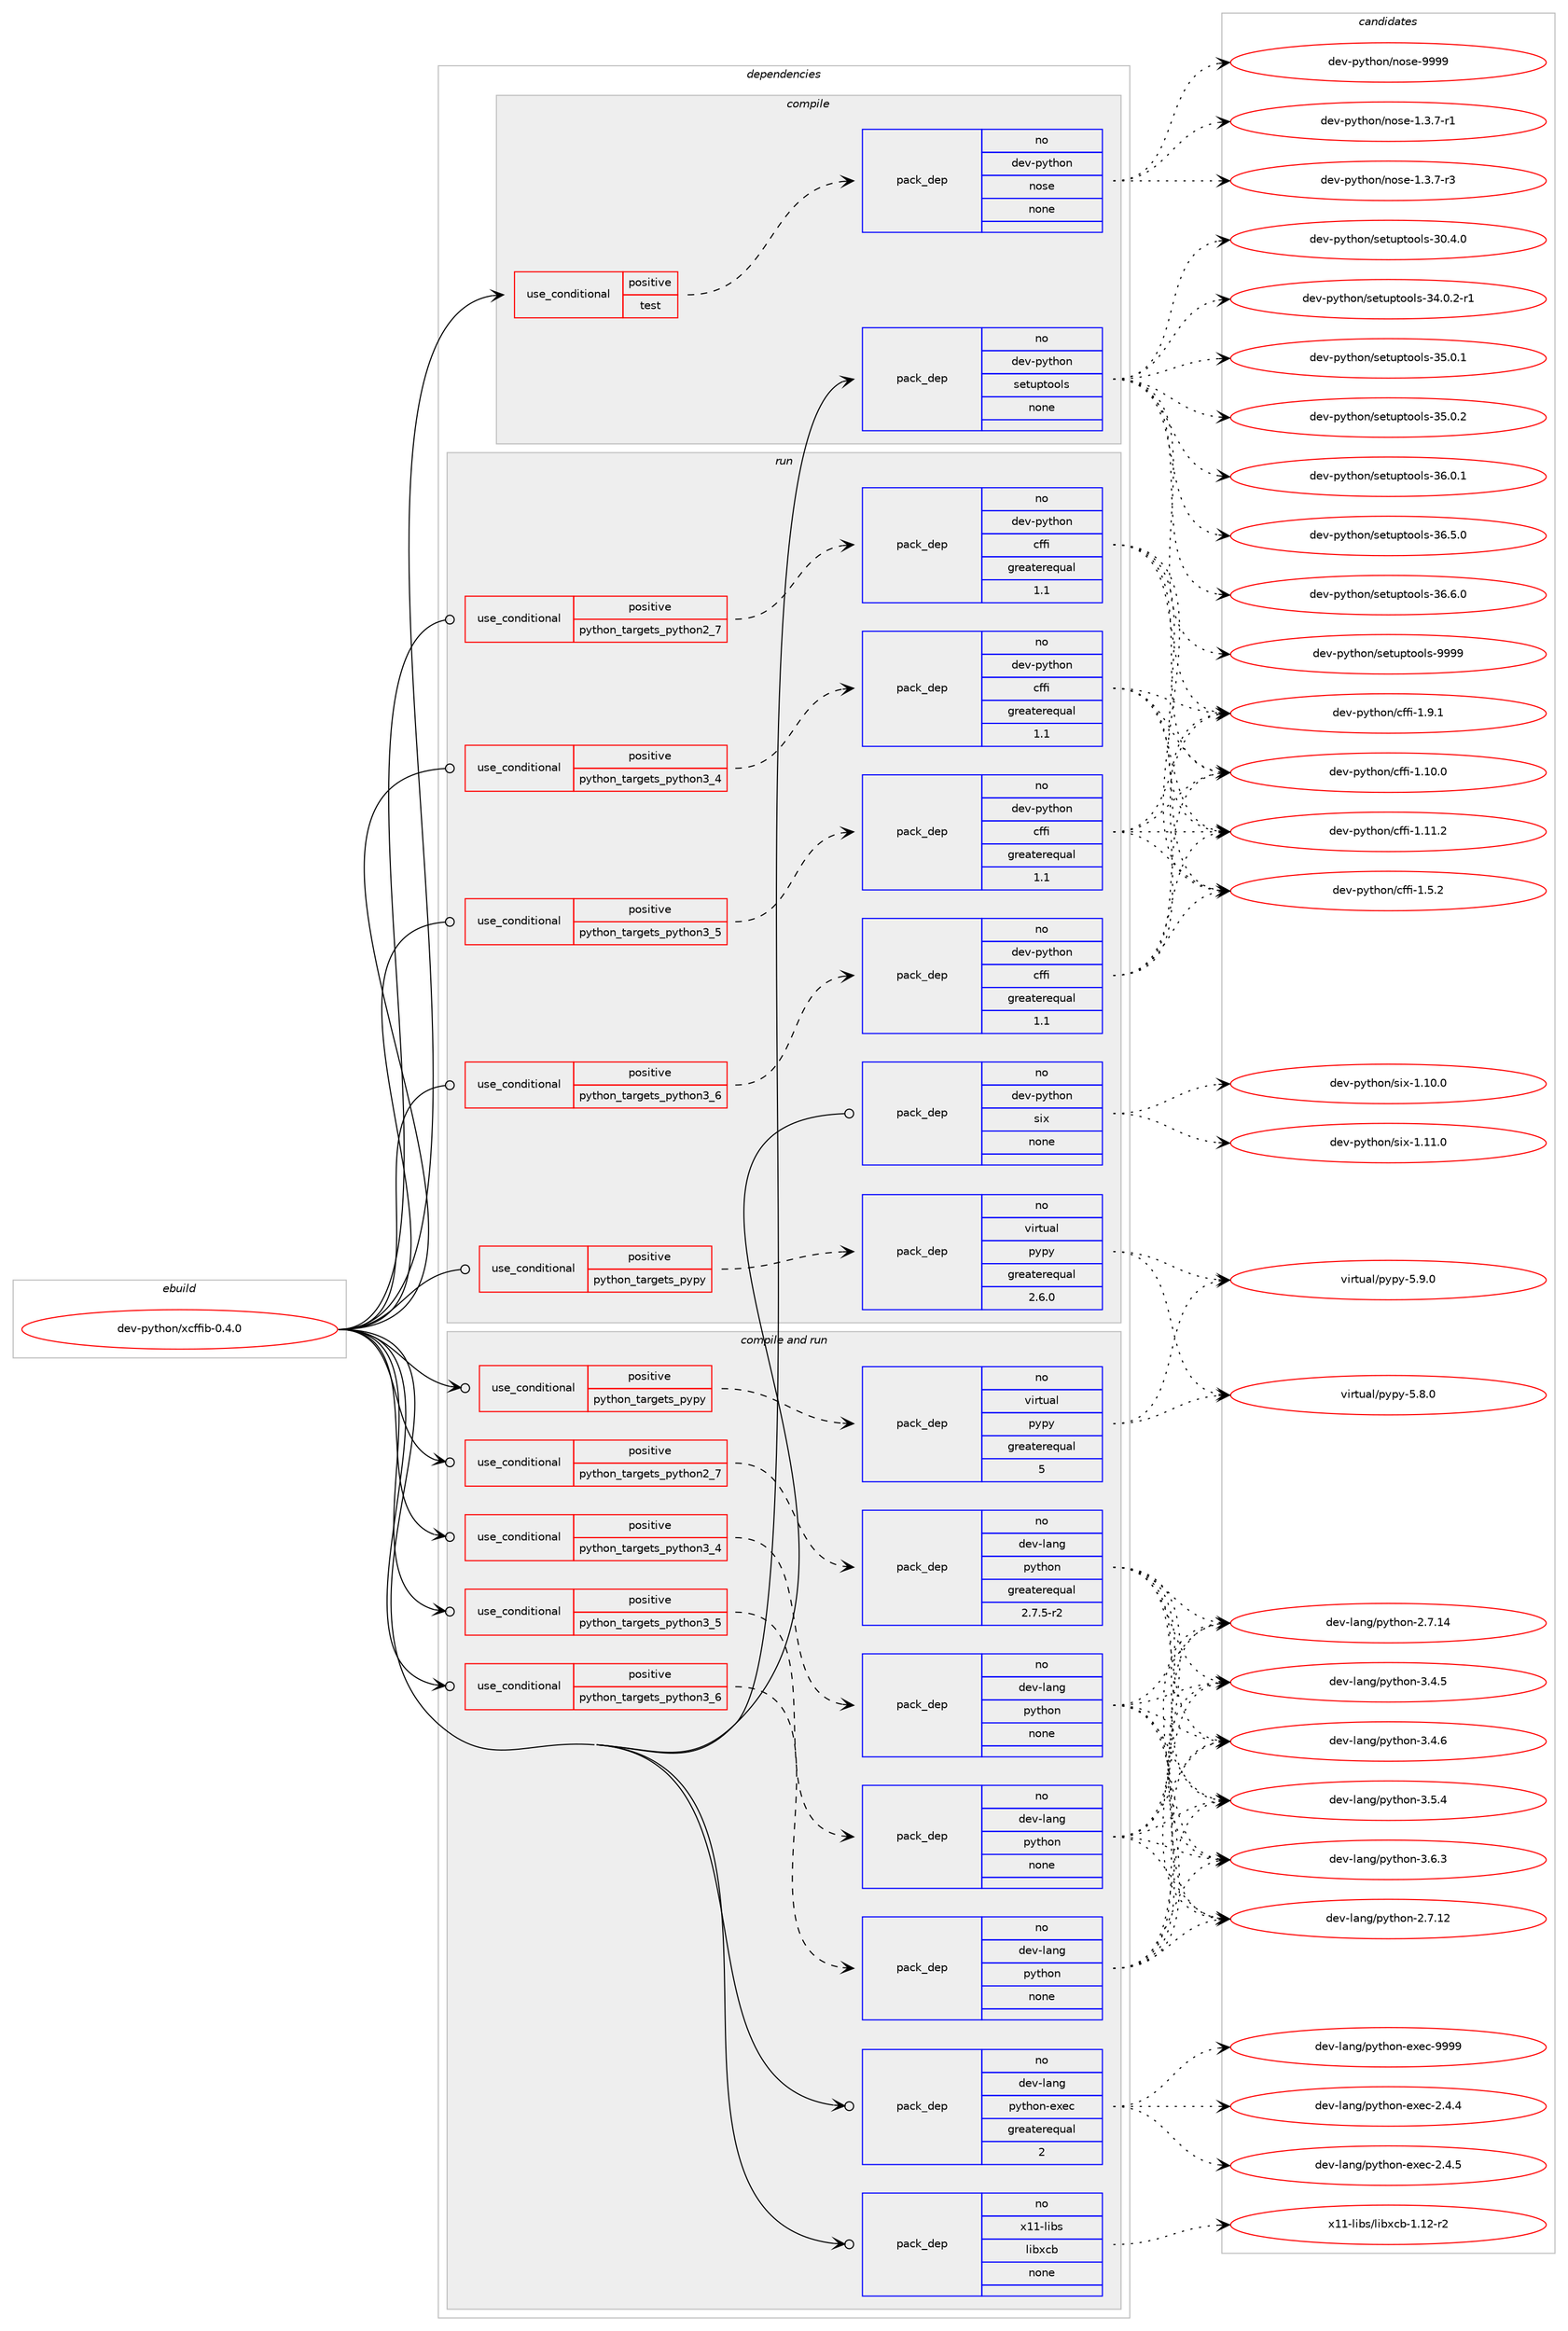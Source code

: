 digraph prolog {

# *************
# Graph options
# *************

newrank=true;
concentrate=true;
compound=true;
graph [rankdir=LR,fontname=Helvetica,fontsize=10,ranksep=1.5];#, ranksep=2.5, nodesep=0.2];
edge  [arrowhead=vee];
node  [fontname=Helvetica,fontsize=10];

# **********
# The ebuild
# **********

subgraph cluster_leftcol {
color=gray;
rank=same;
label=<<i>ebuild</i>>;
id [label="dev-python/xcffib-0.4.0", color=red, width=4, href="../dev-python/xcffib-0.4.0.svg"];
}

# ****************
# The dependencies
# ****************

subgraph cluster_midcol {
color=gray;
label=<<i>dependencies</i>>;
subgraph cluster_compile {
fillcolor="#eeeeee";
style=filled;
label=<<i>compile</i>>;
subgraph cond43889 {
dependency194217 [label=<<TABLE BORDER="0" CELLBORDER="1" CELLSPACING="0" CELLPADDING="4"><TR><TD ROWSPAN="3" CELLPADDING="10">use_conditional</TD></TR><TR><TD>positive</TD></TR><TR><TD>test</TD></TR></TABLE>>, shape=none, color=red];
subgraph pack146366 {
dependency194218 [label=<<TABLE BORDER="0" CELLBORDER="1" CELLSPACING="0" CELLPADDING="4" WIDTH="220"><TR><TD ROWSPAN="6" CELLPADDING="30">pack_dep</TD></TR><TR><TD WIDTH="110">no</TD></TR><TR><TD>dev-python</TD></TR><TR><TD>nose</TD></TR><TR><TD>none</TD></TR><TR><TD></TD></TR></TABLE>>, shape=none, color=blue];
}
dependency194217:e -> dependency194218:w [weight=20,style="dashed",arrowhead="vee"];
}
id:e -> dependency194217:w [weight=20,style="solid",arrowhead="vee"];
subgraph pack146367 {
dependency194219 [label=<<TABLE BORDER="0" CELLBORDER="1" CELLSPACING="0" CELLPADDING="4" WIDTH="220"><TR><TD ROWSPAN="6" CELLPADDING="30">pack_dep</TD></TR><TR><TD WIDTH="110">no</TD></TR><TR><TD>dev-python</TD></TR><TR><TD>setuptools</TD></TR><TR><TD>none</TD></TR><TR><TD></TD></TR></TABLE>>, shape=none, color=blue];
}
id:e -> dependency194219:w [weight=20,style="solid",arrowhead="vee"];
}
subgraph cluster_compileandrun {
fillcolor="#eeeeee";
style=filled;
label=<<i>compile and run</i>>;
subgraph cond43890 {
dependency194220 [label=<<TABLE BORDER="0" CELLBORDER="1" CELLSPACING="0" CELLPADDING="4"><TR><TD ROWSPAN="3" CELLPADDING="10">use_conditional</TD></TR><TR><TD>positive</TD></TR><TR><TD>python_targets_pypy</TD></TR></TABLE>>, shape=none, color=red];
subgraph pack146368 {
dependency194221 [label=<<TABLE BORDER="0" CELLBORDER="1" CELLSPACING="0" CELLPADDING="4" WIDTH="220"><TR><TD ROWSPAN="6" CELLPADDING="30">pack_dep</TD></TR><TR><TD WIDTH="110">no</TD></TR><TR><TD>virtual</TD></TR><TR><TD>pypy</TD></TR><TR><TD>greaterequal</TD></TR><TR><TD>5</TD></TR></TABLE>>, shape=none, color=blue];
}
dependency194220:e -> dependency194221:w [weight=20,style="dashed",arrowhead="vee"];
}
id:e -> dependency194220:w [weight=20,style="solid",arrowhead="odotvee"];
subgraph cond43891 {
dependency194222 [label=<<TABLE BORDER="0" CELLBORDER="1" CELLSPACING="0" CELLPADDING="4"><TR><TD ROWSPAN="3" CELLPADDING="10">use_conditional</TD></TR><TR><TD>positive</TD></TR><TR><TD>python_targets_python2_7</TD></TR></TABLE>>, shape=none, color=red];
subgraph pack146369 {
dependency194223 [label=<<TABLE BORDER="0" CELLBORDER="1" CELLSPACING="0" CELLPADDING="4" WIDTH="220"><TR><TD ROWSPAN="6" CELLPADDING="30">pack_dep</TD></TR><TR><TD WIDTH="110">no</TD></TR><TR><TD>dev-lang</TD></TR><TR><TD>python</TD></TR><TR><TD>greaterequal</TD></TR><TR><TD>2.7.5-r2</TD></TR></TABLE>>, shape=none, color=blue];
}
dependency194222:e -> dependency194223:w [weight=20,style="dashed",arrowhead="vee"];
}
id:e -> dependency194222:w [weight=20,style="solid",arrowhead="odotvee"];
subgraph cond43892 {
dependency194224 [label=<<TABLE BORDER="0" CELLBORDER="1" CELLSPACING="0" CELLPADDING="4"><TR><TD ROWSPAN="3" CELLPADDING="10">use_conditional</TD></TR><TR><TD>positive</TD></TR><TR><TD>python_targets_python3_4</TD></TR></TABLE>>, shape=none, color=red];
subgraph pack146370 {
dependency194225 [label=<<TABLE BORDER="0" CELLBORDER="1" CELLSPACING="0" CELLPADDING="4" WIDTH="220"><TR><TD ROWSPAN="6" CELLPADDING="30">pack_dep</TD></TR><TR><TD WIDTH="110">no</TD></TR><TR><TD>dev-lang</TD></TR><TR><TD>python</TD></TR><TR><TD>none</TD></TR><TR><TD></TD></TR></TABLE>>, shape=none, color=blue];
}
dependency194224:e -> dependency194225:w [weight=20,style="dashed",arrowhead="vee"];
}
id:e -> dependency194224:w [weight=20,style="solid",arrowhead="odotvee"];
subgraph cond43893 {
dependency194226 [label=<<TABLE BORDER="0" CELLBORDER="1" CELLSPACING="0" CELLPADDING="4"><TR><TD ROWSPAN="3" CELLPADDING="10">use_conditional</TD></TR><TR><TD>positive</TD></TR><TR><TD>python_targets_python3_5</TD></TR></TABLE>>, shape=none, color=red];
subgraph pack146371 {
dependency194227 [label=<<TABLE BORDER="0" CELLBORDER="1" CELLSPACING="0" CELLPADDING="4" WIDTH="220"><TR><TD ROWSPAN="6" CELLPADDING="30">pack_dep</TD></TR><TR><TD WIDTH="110">no</TD></TR><TR><TD>dev-lang</TD></TR><TR><TD>python</TD></TR><TR><TD>none</TD></TR><TR><TD></TD></TR></TABLE>>, shape=none, color=blue];
}
dependency194226:e -> dependency194227:w [weight=20,style="dashed",arrowhead="vee"];
}
id:e -> dependency194226:w [weight=20,style="solid",arrowhead="odotvee"];
subgraph cond43894 {
dependency194228 [label=<<TABLE BORDER="0" CELLBORDER="1" CELLSPACING="0" CELLPADDING="4"><TR><TD ROWSPAN="3" CELLPADDING="10">use_conditional</TD></TR><TR><TD>positive</TD></TR><TR><TD>python_targets_python3_6</TD></TR></TABLE>>, shape=none, color=red];
subgraph pack146372 {
dependency194229 [label=<<TABLE BORDER="0" CELLBORDER="1" CELLSPACING="0" CELLPADDING="4" WIDTH="220"><TR><TD ROWSPAN="6" CELLPADDING="30">pack_dep</TD></TR><TR><TD WIDTH="110">no</TD></TR><TR><TD>dev-lang</TD></TR><TR><TD>python</TD></TR><TR><TD>none</TD></TR><TR><TD></TD></TR></TABLE>>, shape=none, color=blue];
}
dependency194228:e -> dependency194229:w [weight=20,style="dashed",arrowhead="vee"];
}
id:e -> dependency194228:w [weight=20,style="solid",arrowhead="odotvee"];
subgraph pack146373 {
dependency194230 [label=<<TABLE BORDER="0" CELLBORDER="1" CELLSPACING="0" CELLPADDING="4" WIDTH="220"><TR><TD ROWSPAN="6" CELLPADDING="30">pack_dep</TD></TR><TR><TD WIDTH="110">no</TD></TR><TR><TD>dev-lang</TD></TR><TR><TD>python-exec</TD></TR><TR><TD>greaterequal</TD></TR><TR><TD>2</TD></TR></TABLE>>, shape=none, color=blue];
}
id:e -> dependency194230:w [weight=20,style="solid",arrowhead="odotvee"];
subgraph pack146374 {
dependency194231 [label=<<TABLE BORDER="0" CELLBORDER="1" CELLSPACING="0" CELLPADDING="4" WIDTH="220"><TR><TD ROWSPAN="6" CELLPADDING="30">pack_dep</TD></TR><TR><TD WIDTH="110">no</TD></TR><TR><TD>x11-libs</TD></TR><TR><TD>libxcb</TD></TR><TR><TD>none</TD></TR><TR><TD></TD></TR></TABLE>>, shape=none, color=blue];
}
id:e -> dependency194231:w [weight=20,style="solid",arrowhead="odotvee"];
}
subgraph cluster_run {
fillcolor="#eeeeee";
style=filled;
label=<<i>run</i>>;
subgraph cond43895 {
dependency194232 [label=<<TABLE BORDER="0" CELLBORDER="1" CELLSPACING="0" CELLPADDING="4"><TR><TD ROWSPAN="3" CELLPADDING="10">use_conditional</TD></TR><TR><TD>positive</TD></TR><TR><TD>python_targets_pypy</TD></TR></TABLE>>, shape=none, color=red];
subgraph pack146375 {
dependency194233 [label=<<TABLE BORDER="0" CELLBORDER="1" CELLSPACING="0" CELLPADDING="4" WIDTH="220"><TR><TD ROWSPAN="6" CELLPADDING="30">pack_dep</TD></TR><TR><TD WIDTH="110">no</TD></TR><TR><TD>virtual</TD></TR><TR><TD>pypy</TD></TR><TR><TD>greaterequal</TD></TR><TR><TD>2.6.0</TD></TR></TABLE>>, shape=none, color=blue];
}
dependency194232:e -> dependency194233:w [weight=20,style="dashed",arrowhead="vee"];
}
id:e -> dependency194232:w [weight=20,style="solid",arrowhead="odot"];
subgraph cond43896 {
dependency194234 [label=<<TABLE BORDER="0" CELLBORDER="1" CELLSPACING="0" CELLPADDING="4"><TR><TD ROWSPAN="3" CELLPADDING="10">use_conditional</TD></TR><TR><TD>positive</TD></TR><TR><TD>python_targets_python2_7</TD></TR></TABLE>>, shape=none, color=red];
subgraph pack146376 {
dependency194235 [label=<<TABLE BORDER="0" CELLBORDER="1" CELLSPACING="0" CELLPADDING="4" WIDTH="220"><TR><TD ROWSPAN="6" CELLPADDING="30">pack_dep</TD></TR><TR><TD WIDTH="110">no</TD></TR><TR><TD>dev-python</TD></TR><TR><TD>cffi</TD></TR><TR><TD>greaterequal</TD></TR><TR><TD>1.1</TD></TR></TABLE>>, shape=none, color=blue];
}
dependency194234:e -> dependency194235:w [weight=20,style="dashed",arrowhead="vee"];
}
id:e -> dependency194234:w [weight=20,style="solid",arrowhead="odot"];
subgraph cond43897 {
dependency194236 [label=<<TABLE BORDER="0" CELLBORDER="1" CELLSPACING="0" CELLPADDING="4"><TR><TD ROWSPAN="3" CELLPADDING="10">use_conditional</TD></TR><TR><TD>positive</TD></TR><TR><TD>python_targets_python3_4</TD></TR></TABLE>>, shape=none, color=red];
subgraph pack146377 {
dependency194237 [label=<<TABLE BORDER="0" CELLBORDER="1" CELLSPACING="0" CELLPADDING="4" WIDTH="220"><TR><TD ROWSPAN="6" CELLPADDING="30">pack_dep</TD></TR><TR><TD WIDTH="110">no</TD></TR><TR><TD>dev-python</TD></TR><TR><TD>cffi</TD></TR><TR><TD>greaterequal</TD></TR><TR><TD>1.1</TD></TR></TABLE>>, shape=none, color=blue];
}
dependency194236:e -> dependency194237:w [weight=20,style="dashed",arrowhead="vee"];
}
id:e -> dependency194236:w [weight=20,style="solid",arrowhead="odot"];
subgraph cond43898 {
dependency194238 [label=<<TABLE BORDER="0" CELLBORDER="1" CELLSPACING="0" CELLPADDING="4"><TR><TD ROWSPAN="3" CELLPADDING="10">use_conditional</TD></TR><TR><TD>positive</TD></TR><TR><TD>python_targets_python3_5</TD></TR></TABLE>>, shape=none, color=red];
subgraph pack146378 {
dependency194239 [label=<<TABLE BORDER="0" CELLBORDER="1" CELLSPACING="0" CELLPADDING="4" WIDTH="220"><TR><TD ROWSPAN="6" CELLPADDING="30">pack_dep</TD></TR><TR><TD WIDTH="110">no</TD></TR><TR><TD>dev-python</TD></TR><TR><TD>cffi</TD></TR><TR><TD>greaterequal</TD></TR><TR><TD>1.1</TD></TR></TABLE>>, shape=none, color=blue];
}
dependency194238:e -> dependency194239:w [weight=20,style="dashed",arrowhead="vee"];
}
id:e -> dependency194238:w [weight=20,style="solid",arrowhead="odot"];
subgraph cond43899 {
dependency194240 [label=<<TABLE BORDER="0" CELLBORDER="1" CELLSPACING="0" CELLPADDING="4"><TR><TD ROWSPAN="3" CELLPADDING="10">use_conditional</TD></TR><TR><TD>positive</TD></TR><TR><TD>python_targets_python3_6</TD></TR></TABLE>>, shape=none, color=red];
subgraph pack146379 {
dependency194241 [label=<<TABLE BORDER="0" CELLBORDER="1" CELLSPACING="0" CELLPADDING="4" WIDTH="220"><TR><TD ROWSPAN="6" CELLPADDING="30">pack_dep</TD></TR><TR><TD WIDTH="110">no</TD></TR><TR><TD>dev-python</TD></TR><TR><TD>cffi</TD></TR><TR><TD>greaterequal</TD></TR><TR><TD>1.1</TD></TR></TABLE>>, shape=none, color=blue];
}
dependency194240:e -> dependency194241:w [weight=20,style="dashed",arrowhead="vee"];
}
id:e -> dependency194240:w [weight=20,style="solid",arrowhead="odot"];
subgraph pack146380 {
dependency194242 [label=<<TABLE BORDER="0" CELLBORDER="1" CELLSPACING="0" CELLPADDING="4" WIDTH="220"><TR><TD ROWSPAN="6" CELLPADDING="30">pack_dep</TD></TR><TR><TD WIDTH="110">no</TD></TR><TR><TD>dev-python</TD></TR><TR><TD>six</TD></TR><TR><TD>none</TD></TR><TR><TD></TD></TR></TABLE>>, shape=none, color=blue];
}
id:e -> dependency194242:w [weight=20,style="solid",arrowhead="odot"];
}
}

# **************
# The candidates
# **************

subgraph cluster_choices {
rank=same;
color=gray;
label=<<i>candidates</i>>;

subgraph choice146366 {
color=black;
nodesep=1;
choice10010111845112121116104111110471101111151014549465146554511449 [label="dev-python/nose-1.3.7-r1", color=red, width=4,href="../dev-python/nose-1.3.7-r1.svg"];
choice10010111845112121116104111110471101111151014549465146554511451 [label="dev-python/nose-1.3.7-r3", color=red, width=4,href="../dev-python/nose-1.3.7-r3.svg"];
choice10010111845112121116104111110471101111151014557575757 [label="dev-python/nose-9999", color=red, width=4,href="../dev-python/nose-9999.svg"];
dependency194218:e -> choice10010111845112121116104111110471101111151014549465146554511449:w [style=dotted,weight="100"];
dependency194218:e -> choice10010111845112121116104111110471101111151014549465146554511451:w [style=dotted,weight="100"];
dependency194218:e -> choice10010111845112121116104111110471101111151014557575757:w [style=dotted,weight="100"];
}
subgraph choice146367 {
color=black;
nodesep=1;
choice100101118451121211161041111104711510111611711211611111110811545514846524648 [label="dev-python/setuptools-30.4.0", color=red, width=4,href="../dev-python/setuptools-30.4.0.svg"];
choice1001011184511212111610411111047115101116117112116111111108115455152464846504511449 [label="dev-python/setuptools-34.0.2-r1", color=red, width=4,href="../dev-python/setuptools-34.0.2-r1.svg"];
choice100101118451121211161041111104711510111611711211611111110811545515346484649 [label="dev-python/setuptools-35.0.1", color=red, width=4,href="../dev-python/setuptools-35.0.1.svg"];
choice100101118451121211161041111104711510111611711211611111110811545515346484650 [label="dev-python/setuptools-35.0.2", color=red, width=4,href="../dev-python/setuptools-35.0.2.svg"];
choice100101118451121211161041111104711510111611711211611111110811545515446484649 [label="dev-python/setuptools-36.0.1", color=red, width=4,href="../dev-python/setuptools-36.0.1.svg"];
choice100101118451121211161041111104711510111611711211611111110811545515446534648 [label="dev-python/setuptools-36.5.0", color=red, width=4,href="../dev-python/setuptools-36.5.0.svg"];
choice100101118451121211161041111104711510111611711211611111110811545515446544648 [label="dev-python/setuptools-36.6.0", color=red, width=4,href="../dev-python/setuptools-36.6.0.svg"];
choice10010111845112121116104111110471151011161171121161111111081154557575757 [label="dev-python/setuptools-9999", color=red, width=4,href="../dev-python/setuptools-9999.svg"];
dependency194219:e -> choice100101118451121211161041111104711510111611711211611111110811545514846524648:w [style=dotted,weight="100"];
dependency194219:e -> choice1001011184511212111610411111047115101116117112116111111108115455152464846504511449:w [style=dotted,weight="100"];
dependency194219:e -> choice100101118451121211161041111104711510111611711211611111110811545515346484649:w [style=dotted,weight="100"];
dependency194219:e -> choice100101118451121211161041111104711510111611711211611111110811545515346484650:w [style=dotted,weight="100"];
dependency194219:e -> choice100101118451121211161041111104711510111611711211611111110811545515446484649:w [style=dotted,weight="100"];
dependency194219:e -> choice100101118451121211161041111104711510111611711211611111110811545515446534648:w [style=dotted,weight="100"];
dependency194219:e -> choice100101118451121211161041111104711510111611711211611111110811545515446544648:w [style=dotted,weight="100"];
dependency194219:e -> choice10010111845112121116104111110471151011161171121161111111081154557575757:w [style=dotted,weight="100"];
}
subgraph choice146368 {
color=black;
nodesep=1;
choice1181051141161179710847112121112121455346564648 [label="virtual/pypy-5.8.0", color=red, width=4,href="../virtual/pypy-5.8.0.svg"];
choice1181051141161179710847112121112121455346574648 [label="virtual/pypy-5.9.0", color=red, width=4,href="../virtual/pypy-5.9.0.svg"];
dependency194221:e -> choice1181051141161179710847112121112121455346564648:w [style=dotted,weight="100"];
dependency194221:e -> choice1181051141161179710847112121112121455346574648:w [style=dotted,weight="100"];
}
subgraph choice146369 {
color=black;
nodesep=1;
choice10010111845108971101034711212111610411111045504655464950 [label="dev-lang/python-2.7.12", color=red, width=4,href="../dev-lang/python-2.7.12.svg"];
choice10010111845108971101034711212111610411111045504655464952 [label="dev-lang/python-2.7.14", color=red, width=4,href="../dev-lang/python-2.7.14.svg"];
choice100101118451089711010347112121116104111110455146524653 [label="dev-lang/python-3.4.5", color=red, width=4,href="../dev-lang/python-3.4.5.svg"];
choice100101118451089711010347112121116104111110455146524654 [label="dev-lang/python-3.4.6", color=red, width=4,href="../dev-lang/python-3.4.6.svg"];
choice100101118451089711010347112121116104111110455146534652 [label="dev-lang/python-3.5.4", color=red, width=4,href="../dev-lang/python-3.5.4.svg"];
choice100101118451089711010347112121116104111110455146544651 [label="dev-lang/python-3.6.3", color=red, width=4,href="../dev-lang/python-3.6.3.svg"];
dependency194223:e -> choice10010111845108971101034711212111610411111045504655464950:w [style=dotted,weight="100"];
dependency194223:e -> choice10010111845108971101034711212111610411111045504655464952:w [style=dotted,weight="100"];
dependency194223:e -> choice100101118451089711010347112121116104111110455146524653:w [style=dotted,weight="100"];
dependency194223:e -> choice100101118451089711010347112121116104111110455146524654:w [style=dotted,weight="100"];
dependency194223:e -> choice100101118451089711010347112121116104111110455146534652:w [style=dotted,weight="100"];
dependency194223:e -> choice100101118451089711010347112121116104111110455146544651:w [style=dotted,weight="100"];
}
subgraph choice146370 {
color=black;
nodesep=1;
choice10010111845108971101034711212111610411111045504655464950 [label="dev-lang/python-2.7.12", color=red, width=4,href="../dev-lang/python-2.7.12.svg"];
choice10010111845108971101034711212111610411111045504655464952 [label="dev-lang/python-2.7.14", color=red, width=4,href="../dev-lang/python-2.7.14.svg"];
choice100101118451089711010347112121116104111110455146524653 [label="dev-lang/python-3.4.5", color=red, width=4,href="../dev-lang/python-3.4.5.svg"];
choice100101118451089711010347112121116104111110455146524654 [label="dev-lang/python-3.4.6", color=red, width=4,href="../dev-lang/python-3.4.6.svg"];
choice100101118451089711010347112121116104111110455146534652 [label="dev-lang/python-3.5.4", color=red, width=4,href="../dev-lang/python-3.5.4.svg"];
choice100101118451089711010347112121116104111110455146544651 [label="dev-lang/python-3.6.3", color=red, width=4,href="../dev-lang/python-3.6.3.svg"];
dependency194225:e -> choice10010111845108971101034711212111610411111045504655464950:w [style=dotted,weight="100"];
dependency194225:e -> choice10010111845108971101034711212111610411111045504655464952:w [style=dotted,weight="100"];
dependency194225:e -> choice100101118451089711010347112121116104111110455146524653:w [style=dotted,weight="100"];
dependency194225:e -> choice100101118451089711010347112121116104111110455146524654:w [style=dotted,weight="100"];
dependency194225:e -> choice100101118451089711010347112121116104111110455146534652:w [style=dotted,weight="100"];
dependency194225:e -> choice100101118451089711010347112121116104111110455146544651:w [style=dotted,weight="100"];
}
subgraph choice146371 {
color=black;
nodesep=1;
choice10010111845108971101034711212111610411111045504655464950 [label="dev-lang/python-2.7.12", color=red, width=4,href="../dev-lang/python-2.7.12.svg"];
choice10010111845108971101034711212111610411111045504655464952 [label="dev-lang/python-2.7.14", color=red, width=4,href="../dev-lang/python-2.7.14.svg"];
choice100101118451089711010347112121116104111110455146524653 [label="dev-lang/python-3.4.5", color=red, width=4,href="../dev-lang/python-3.4.5.svg"];
choice100101118451089711010347112121116104111110455146524654 [label="dev-lang/python-3.4.6", color=red, width=4,href="../dev-lang/python-3.4.6.svg"];
choice100101118451089711010347112121116104111110455146534652 [label="dev-lang/python-3.5.4", color=red, width=4,href="../dev-lang/python-3.5.4.svg"];
choice100101118451089711010347112121116104111110455146544651 [label="dev-lang/python-3.6.3", color=red, width=4,href="../dev-lang/python-3.6.3.svg"];
dependency194227:e -> choice10010111845108971101034711212111610411111045504655464950:w [style=dotted,weight="100"];
dependency194227:e -> choice10010111845108971101034711212111610411111045504655464952:w [style=dotted,weight="100"];
dependency194227:e -> choice100101118451089711010347112121116104111110455146524653:w [style=dotted,weight="100"];
dependency194227:e -> choice100101118451089711010347112121116104111110455146524654:w [style=dotted,weight="100"];
dependency194227:e -> choice100101118451089711010347112121116104111110455146534652:w [style=dotted,weight="100"];
dependency194227:e -> choice100101118451089711010347112121116104111110455146544651:w [style=dotted,weight="100"];
}
subgraph choice146372 {
color=black;
nodesep=1;
choice10010111845108971101034711212111610411111045504655464950 [label="dev-lang/python-2.7.12", color=red, width=4,href="../dev-lang/python-2.7.12.svg"];
choice10010111845108971101034711212111610411111045504655464952 [label="dev-lang/python-2.7.14", color=red, width=4,href="../dev-lang/python-2.7.14.svg"];
choice100101118451089711010347112121116104111110455146524653 [label="dev-lang/python-3.4.5", color=red, width=4,href="../dev-lang/python-3.4.5.svg"];
choice100101118451089711010347112121116104111110455146524654 [label="dev-lang/python-3.4.6", color=red, width=4,href="../dev-lang/python-3.4.6.svg"];
choice100101118451089711010347112121116104111110455146534652 [label="dev-lang/python-3.5.4", color=red, width=4,href="../dev-lang/python-3.5.4.svg"];
choice100101118451089711010347112121116104111110455146544651 [label="dev-lang/python-3.6.3", color=red, width=4,href="../dev-lang/python-3.6.3.svg"];
dependency194229:e -> choice10010111845108971101034711212111610411111045504655464950:w [style=dotted,weight="100"];
dependency194229:e -> choice10010111845108971101034711212111610411111045504655464952:w [style=dotted,weight="100"];
dependency194229:e -> choice100101118451089711010347112121116104111110455146524653:w [style=dotted,weight="100"];
dependency194229:e -> choice100101118451089711010347112121116104111110455146524654:w [style=dotted,weight="100"];
dependency194229:e -> choice100101118451089711010347112121116104111110455146534652:w [style=dotted,weight="100"];
dependency194229:e -> choice100101118451089711010347112121116104111110455146544651:w [style=dotted,weight="100"];
}
subgraph choice146373 {
color=black;
nodesep=1;
choice1001011184510897110103471121211161041111104510112010199455046524652 [label="dev-lang/python-exec-2.4.4", color=red, width=4,href="../dev-lang/python-exec-2.4.4.svg"];
choice1001011184510897110103471121211161041111104510112010199455046524653 [label="dev-lang/python-exec-2.4.5", color=red, width=4,href="../dev-lang/python-exec-2.4.5.svg"];
choice10010111845108971101034711212111610411111045101120101994557575757 [label="dev-lang/python-exec-9999", color=red, width=4,href="../dev-lang/python-exec-9999.svg"];
dependency194230:e -> choice1001011184510897110103471121211161041111104510112010199455046524652:w [style=dotted,weight="100"];
dependency194230:e -> choice1001011184510897110103471121211161041111104510112010199455046524653:w [style=dotted,weight="100"];
dependency194230:e -> choice10010111845108971101034711212111610411111045101120101994557575757:w [style=dotted,weight="100"];
}
subgraph choice146374 {
color=black;
nodesep=1;
choice120494945108105981154710810598120999845494649504511450 [label="x11-libs/libxcb-1.12-r2", color=red, width=4,href="../x11-libs/libxcb-1.12-r2.svg"];
dependency194231:e -> choice120494945108105981154710810598120999845494649504511450:w [style=dotted,weight="100"];
}
subgraph choice146375 {
color=black;
nodesep=1;
choice1181051141161179710847112121112121455346564648 [label="virtual/pypy-5.8.0", color=red, width=4,href="../virtual/pypy-5.8.0.svg"];
choice1181051141161179710847112121112121455346574648 [label="virtual/pypy-5.9.0", color=red, width=4,href="../virtual/pypy-5.9.0.svg"];
dependency194233:e -> choice1181051141161179710847112121112121455346564648:w [style=dotted,weight="100"];
dependency194233:e -> choice1181051141161179710847112121112121455346574648:w [style=dotted,weight="100"];
}
subgraph choice146376 {
color=black;
nodesep=1;
choice10010111845112121116104111110479910210210545494649484648 [label="dev-python/cffi-1.10.0", color=red, width=4,href="../dev-python/cffi-1.10.0.svg"];
choice10010111845112121116104111110479910210210545494649494650 [label="dev-python/cffi-1.11.2", color=red, width=4,href="../dev-python/cffi-1.11.2.svg"];
choice100101118451121211161041111104799102102105454946534650 [label="dev-python/cffi-1.5.2", color=red, width=4,href="../dev-python/cffi-1.5.2.svg"];
choice100101118451121211161041111104799102102105454946574649 [label="dev-python/cffi-1.9.1", color=red, width=4,href="../dev-python/cffi-1.9.1.svg"];
dependency194235:e -> choice10010111845112121116104111110479910210210545494649484648:w [style=dotted,weight="100"];
dependency194235:e -> choice10010111845112121116104111110479910210210545494649494650:w [style=dotted,weight="100"];
dependency194235:e -> choice100101118451121211161041111104799102102105454946534650:w [style=dotted,weight="100"];
dependency194235:e -> choice100101118451121211161041111104799102102105454946574649:w [style=dotted,weight="100"];
}
subgraph choice146377 {
color=black;
nodesep=1;
choice10010111845112121116104111110479910210210545494649484648 [label="dev-python/cffi-1.10.0", color=red, width=4,href="../dev-python/cffi-1.10.0.svg"];
choice10010111845112121116104111110479910210210545494649494650 [label="dev-python/cffi-1.11.2", color=red, width=4,href="../dev-python/cffi-1.11.2.svg"];
choice100101118451121211161041111104799102102105454946534650 [label="dev-python/cffi-1.5.2", color=red, width=4,href="../dev-python/cffi-1.5.2.svg"];
choice100101118451121211161041111104799102102105454946574649 [label="dev-python/cffi-1.9.1", color=red, width=4,href="../dev-python/cffi-1.9.1.svg"];
dependency194237:e -> choice10010111845112121116104111110479910210210545494649484648:w [style=dotted,weight="100"];
dependency194237:e -> choice10010111845112121116104111110479910210210545494649494650:w [style=dotted,weight="100"];
dependency194237:e -> choice100101118451121211161041111104799102102105454946534650:w [style=dotted,weight="100"];
dependency194237:e -> choice100101118451121211161041111104799102102105454946574649:w [style=dotted,weight="100"];
}
subgraph choice146378 {
color=black;
nodesep=1;
choice10010111845112121116104111110479910210210545494649484648 [label="dev-python/cffi-1.10.0", color=red, width=4,href="../dev-python/cffi-1.10.0.svg"];
choice10010111845112121116104111110479910210210545494649494650 [label="dev-python/cffi-1.11.2", color=red, width=4,href="../dev-python/cffi-1.11.2.svg"];
choice100101118451121211161041111104799102102105454946534650 [label="dev-python/cffi-1.5.2", color=red, width=4,href="../dev-python/cffi-1.5.2.svg"];
choice100101118451121211161041111104799102102105454946574649 [label="dev-python/cffi-1.9.1", color=red, width=4,href="../dev-python/cffi-1.9.1.svg"];
dependency194239:e -> choice10010111845112121116104111110479910210210545494649484648:w [style=dotted,weight="100"];
dependency194239:e -> choice10010111845112121116104111110479910210210545494649494650:w [style=dotted,weight="100"];
dependency194239:e -> choice100101118451121211161041111104799102102105454946534650:w [style=dotted,weight="100"];
dependency194239:e -> choice100101118451121211161041111104799102102105454946574649:w [style=dotted,weight="100"];
}
subgraph choice146379 {
color=black;
nodesep=1;
choice10010111845112121116104111110479910210210545494649484648 [label="dev-python/cffi-1.10.0", color=red, width=4,href="../dev-python/cffi-1.10.0.svg"];
choice10010111845112121116104111110479910210210545494649494650 [label="dev-python/cffi-1.11.2", color=red, width=4,href="../dev-python/cffi-1.11.2.svg"];
choice100101118451121211161041111104799102102105454946534650 [label="dev-python/cffi-1.5.2", color=red, width=4,href="../dev-python/cffi-1.5.2.svg"];
choice100101118451121211161041111104799102102105454946574649 [label="dev-python/cffi-1.9.1", color=red, width=4,href="../dev-python/cffi-1.9.1.svg"];
dependency194241:e -> choice10010111845112121116104111110479910210210545494649484648:w [style=dotted,weight="100"];
dependency194241:e -> choice10010111845112121116104111110479910210210545494649494650:w [style=dotted,weight="100"];
dependency194241:e -> choice100101118451121211161041111104799102102105454946534650:w [style=dotted,weight="100"];
dependency194241:e -> choice100101118451121211161041111104799102102105454946574649:w [style=dotted,weight="100"];
}
subgraph choice146380 {
color=black;
nodesep=1;
choice100101118451121211161041111104711510512045494649484648 [label="dev-python/six-1.10.0", color=red, width=4,href="../dev-python/six-1.10.0.svg"];
choice100101118451121211161041111104711510512045494649494648 [label="dev-python/six-1.11.0", color=red, width=4,href="../dev-python/six-1.11.0.svg"];
dependency194242:e -> choice100101118451121211161041111104711510512045494649484648:w [style=dotted,weight="100"];
dependency194242:e -> choice100101118451121211161041111104711510512045494649494648:w [style=dotted,weight="100"];
}
}

}
